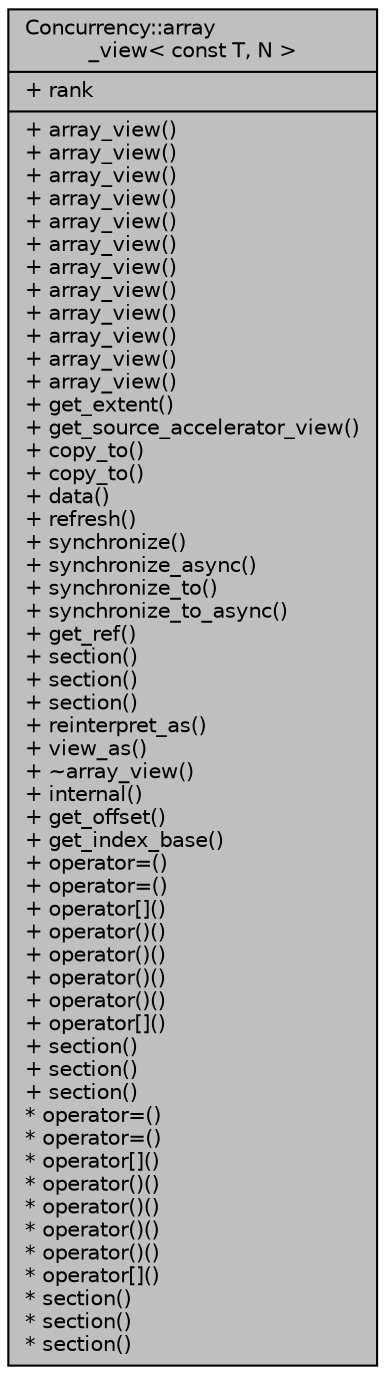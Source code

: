 digraph "Concurrency::array_view&lt; const T, N &gt;"
{
  edge [fontname="Helvetica",fontsize="10",labelfontname="Helvetica",labelfontsize="10"];
  node [fontname="Helvetica",fontsize="10",shape=record];
  Node1 [label="{Concurrency::array\l_view\< const T, N \>\n|+ rank\l|+ array_view()\l+ array_view()\l+ array_view()\l+ array_view()\l+ array_view()\l+ array_view()\l+ array_view()\l+ array_view()\l+ array_view()\l+ array_view()\l+ array_view()\l+ array_view()\l+ get_extent()\l+ get_source_accelerator_view()\l+ copy_to()\l+ copy_to()\l+ data()\l+ refresh()\l+ synchronize()\l+ synchronize_async()\l+ synchronize_to()\l+ synchronize_to_async()\l+ get_ref()\l+ section()\l+ section()\l+ section()\l+ reinterpret_as()\l+ view_as()\l+ ~array_view()\l+ internal()\l+ get_offset()\l+ get_index_base()\l+ operator=()\l+ operator=()\l+ operator[]()\l+ operator()()\l+ operator()()\l+ operator()()\l+ operator()()\l+ operator[]()\l+ section()\l+ section()\l+ section()\l* operator=()\l* operator=()\l* operator[]()\l* operator()()\l* operator()()\l* operator()()\l* operator()()\l* operator[]()\l* section()\l* section()\l* section()\l}",height=0.2,width=0.4,color="black", fillcolor="grey75", style="filled", fontcolor="black"];
}
